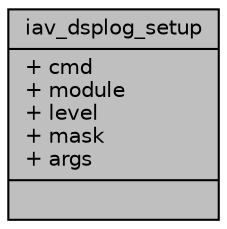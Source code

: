 digraph "iav_dsplog_setup"
{
 // INTERACTIVE_SVG=YES
 // LATEX_PDF_SIZE
  bgcolor="transparent";
  edge [fontname="Helvetica",fontsize="10",labelfontname="Helvetica",labelfontsize="10"];
  node [fontname="Helvetica",fontsize="10",shape=record];
  Node1 [label="{iav_dsplog_setup\n|+ cmd\l+ module\l+ level\l+ mask\l+ args\l|}",height=0.2,width=0.4,color="black", fillcolor="grey75", style="filled", fontcolor="black",tooltip=" "];
}
